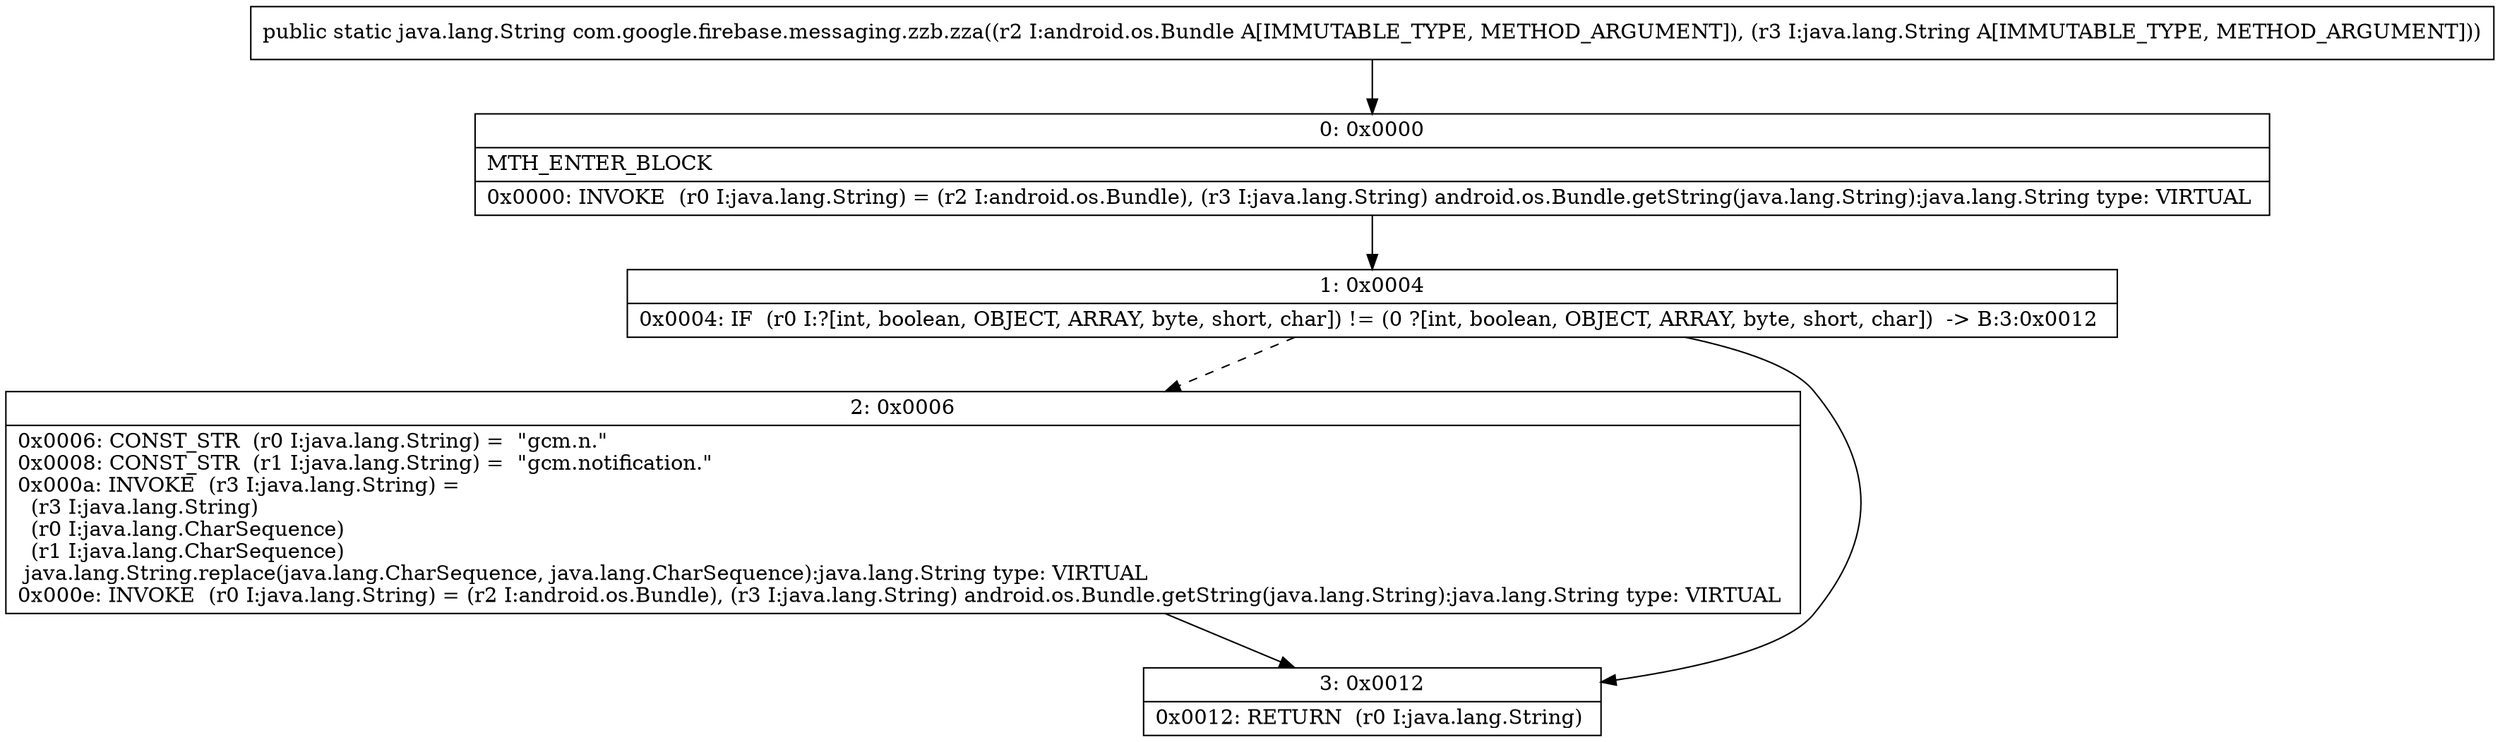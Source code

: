 digraph "CFG forcom.google.firebase.messaging.zzb.zza(Landroid\/os\/Bundle;Ljava\/lang\/String;)Ljava\/lang\/String;" {
Node_0 [shape=record,label="{0\:\ 0x0000|MTH_ENTER_BLOCK\l|0x0000: INVOKE  (r0 I:java.lang.String) = (r2 I:android.os.Bundle), (r3 I:java.lang.String) android.os.Bundle.getString(java.lang.String):java.lang.String type: VIRTUAL \l}"];
Node_1 [shape=record,label="{1\:\ 0x0004|0x0004: IF  (r0 I:?[int, boolean, OBJECT, ARRAY, byte, short, char]) != (0 ?[int, boolean, OBJECT, ARRAY, byte, short, char])  \-\> B:3:0x0012 \l}"];
Node_2 [shape=record,label="{2\:\ 0x0006|0x0006: CONST_STR  (r0 I:java.lang.String) =  \"gcm.n.\" \l0x0008: CONST_STR  (r1 I:java.lang.String) =  \"gcm.notification.\" \l0x000a: INVOKE  (r3 I:java.lang.String) = \l  (r3 I:java.lang.String)\l  (r0 I:java.lang.CharSequence)\l  (r1 I:java.lang.CharSequence)\l java.lang.String.replace(java.lang.CharSequence, java.lang.CharSequence):java.lang.String type: VIRTUAL \l0x000e: INVOKE  (r0 I:java.lang.String) = (r2 I:android.os.Bundle), (r3 I:java.lang.String) android.os.Bundle.getString(java.lang.String):java.lang.String type: VIRTUAL \l}"];
Node_3 [shape=record,label="{3\:\ 0x0012|0x0012: RETURN  (r0 I:java.lang.String) \l}"];
MethodNode[shape=record,label="{public static java.lang.String com.google.firebase.messaging.zzb.zza((r2 I:android.os.Bundle A[IMMUTABLE_TYPE, METHOD_ARGUMENT]), (r3 I:java.lang.String A[IMMUTABLE_TYPE, METHOD_ARGUMENT])) }"];
MethodNode -> Node_0;
Node_0 -> Node_1;
Node_1 -> Node_2[style=dashed];
Node_1 -> Node_3;
Node_2 -> Node_3;
}

